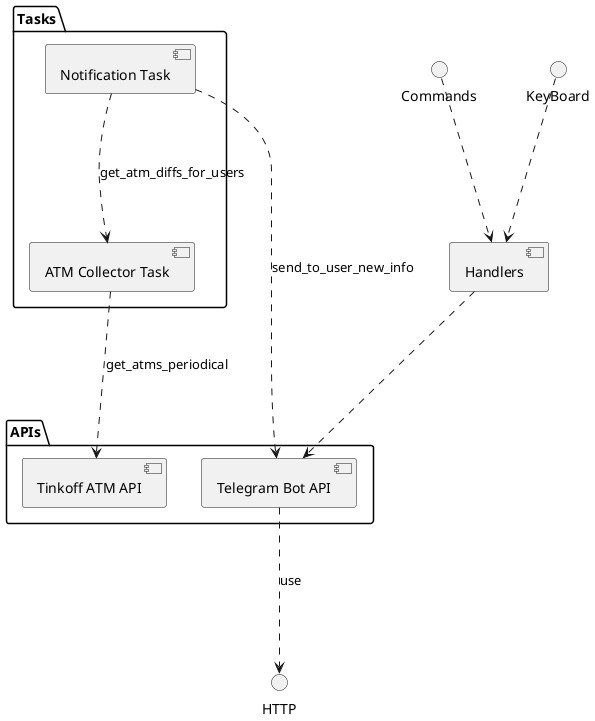@startuml
package "APIs" {
    [Telegram Bot API] as TGBOTAPI
    [Tinkoff ATM API] as TinkoffATMAPI
}
package "Tasks" {
    [ATM Collector Task] as ATMCollTask
    [Notification Task] as NotTask
}

[Handlers] as Handlers

ATMCollTask ..-> TinkoffATMAPI: get_atms_periodical
NotTask ..-> ATMCollTask: get_atm_diffs_for_users
NotTask ..-> TGBOTAPI: send_to_user_new_info

TGBOTAPI ..-> HTTP: use
Commands ..-> Handlers
KeyBoard ..-> Handlers
Handlers ..-> TGBOTAPI

@enduml